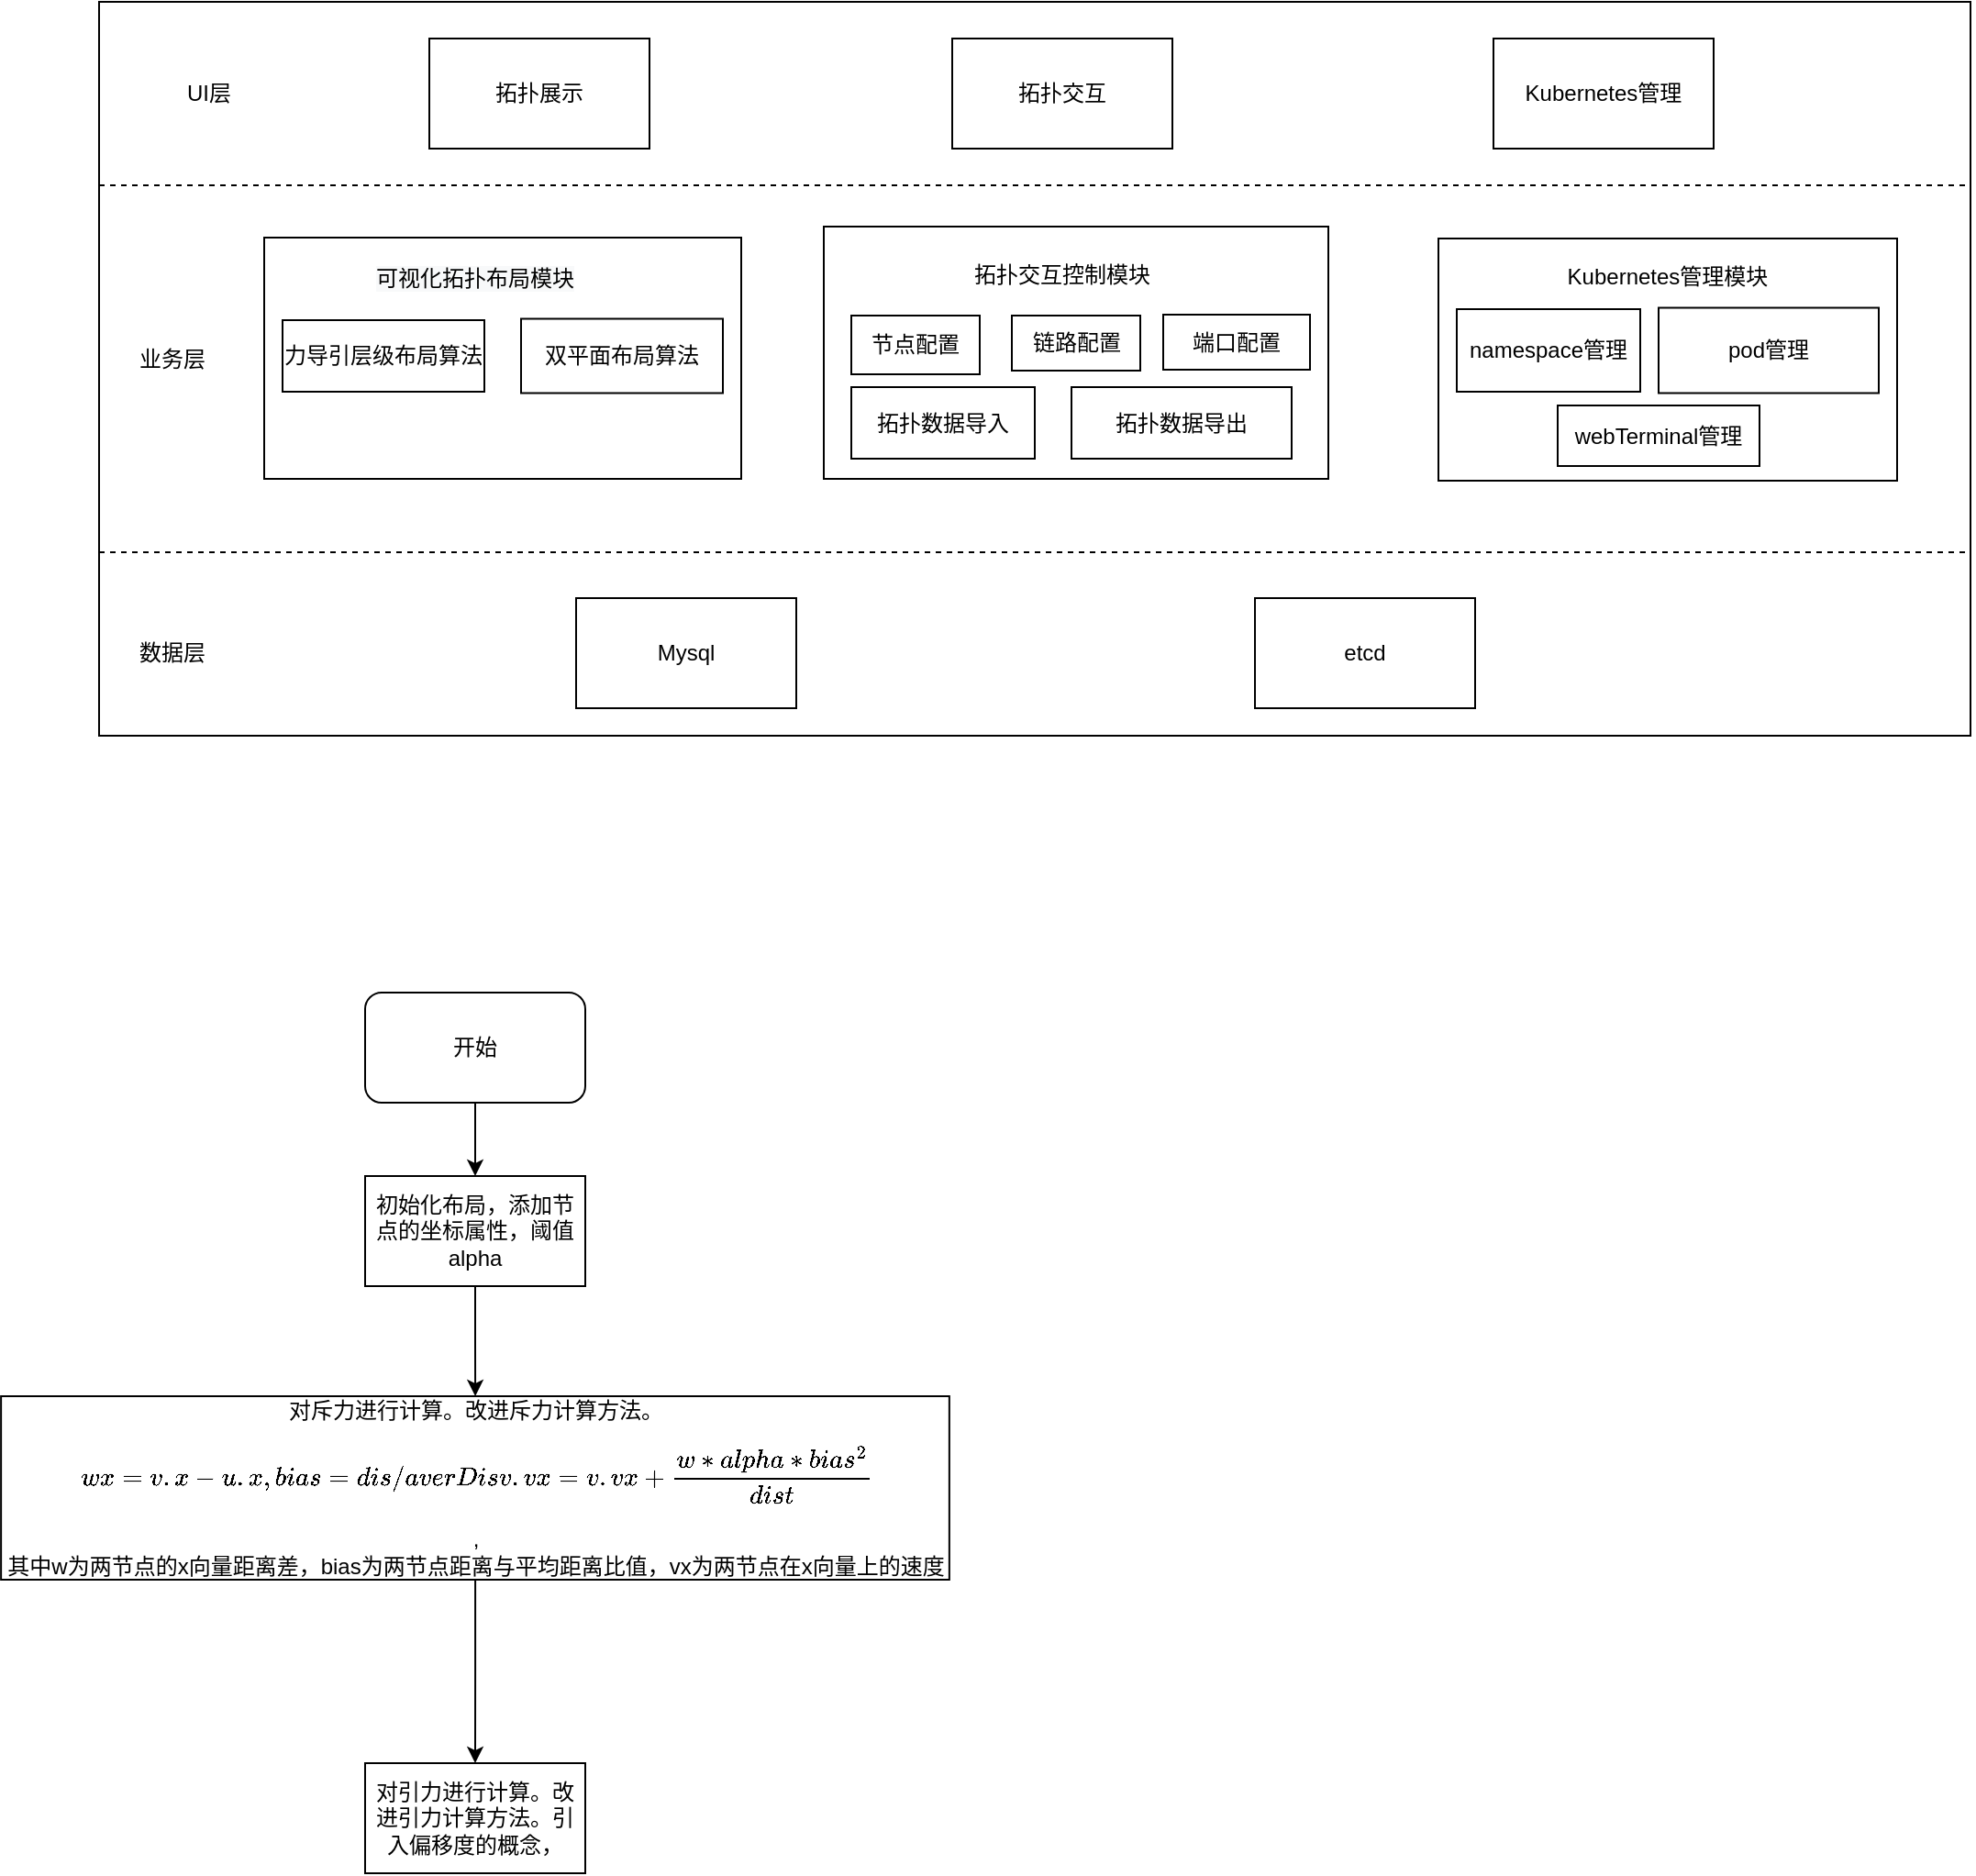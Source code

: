 <mxfile version="20.5.1" type="github">
  <diagram id="r3sxDyT0fpC5JQOG2hrh" name="第 1 页">
    <mxGraphModel dx="1185" dy="628" grid="1" gridSize="10" guides="1" tooltips="1" connect="1" arrows="1" fold="1" page="1" pageScale="1" pageWidth="3000" pageHeight="3000" math="1" shadow="0">
      <root>
        <mxCell id="0" />
        <mxCell id="1" parent="0" />
        <mxCell id="dBfdr0uVigZmpY6Dn77D-5" value="" style="rounded=0;whiteSpace=wrap;html=1;" vertex="1" parent="1">
          <mxGeometry x="270" y="220" width="1020" height="400" as="geometry" />
        </mxCell>
        <mxCell id="dBfdr0uVigZmpY6Dn77D-6" value="" style="endArrow=none;dashed=1;html=1;rounded=0;exitX=0;exitY=0.25;exitDx=0;exitDy=0;entryX=1;entryY=0.25;entryDx=0;entryDy=0;" edge="1" parent="1" source="dBfdr0uVigZmpY6Dn77D-5" target="dBfdr0uVigZmpY6Dn77D-5">
          <mxGeometry width="50" height="50" relative="1" as="geometry">
            <mxPoint x="250" y="300" as="sourcePoint" />
            <mxPoint x="1280" y="280" as="targetPoint" />
          </mxGeometry>
        </mxCell>
        <mxCell id="dBfdr0uVigZmpY6Dn77D-7" value="UI层&lt;br&gt;" style="text;html=1;strokeColor=none;fillColor=none;align=center;verticalAlign=middle;whiteSpace=wrap;rounded=0;" vertex="1" parent="1">
          <mxGeometry x="300" y="255" width="60" height="30" as="geometry" />
        </mxCell>
        <mxCell id="dBfdr0uVigZmpY6Dn77D-8" value="拓扑展示" style="rounded=0;whiteSpace=wrap;html=1;" vertex="1" parent="1">
          <mxGeometry x="450" y="240" width="120" height="60" as="geometry" />
        </mxCell>
        <mxCell id="dBfdr0uVigZmpY6Dn77D-9" value="拓扑交互" style="rounded=0;whiteSpace=wrap;html=1;" vertex="1" parent="1">
          <mxGeometry x="735" y="240" width="120" height="60" as="geometry" />
        </mxCell>
        <mxCell id="dBfdr0uVigZmpY6Dn77D-10" value="Kubernetes管理" style="rounded=0;whiteSpace=wrap;html=1;" vertex="1" parent="1">
          <mxGeometry x="1030" y="240" width="120" height="60" as="geometry" />
        </mxCell>
        <mxCell id="dBfdr0uVigZmpY6Dn77D-11" value="" style="endArrow=none;dashed=1;html=1;rounded=0;exitX=0;exitY=0.25;exitDx=0;exitDy=0;entryX=1;entryY=0.25;entryDx=0;entryDy=0;" edge="1" parent="1">
          <mxGeometry width="50" height="50" relative="1" as="geometry">
            <mxPoint x="270" y="520" as="sourcePoint" />
            <mxPoint x="1290" y="520" as="targetPoint" />
          </mxGeometry>
        </mxCell>
        <mxCell id="dBfdr0uVigZmpY6Dn77D-12" value="业务层" style="text;html=1;strokeColor=none;fillColor=none;align=center;verticalAlign=middle;whiteSpace=wrap;rounded=0;" vertex="1" parent="1">
          <mxGeometry x="280" y="400" width="60" height="30" as="geometry" />
        </mxCell>
        <mxCell id="dBfdr0uVigZmpY6Dn77D-13" value="" style="rounded=0;whiteSpace=wrap;html=1;" vertex="1" parent="1">
          <mxGeometry x="360" y="348.5" width="260" height="131.5" as="geometry" />
        </mxCell>
        <mxCell id="dBfdr0uVigZmpY6Dn77D-15" value="&lt;br&gt;&lt;span style=&quot;color: rgb(0, 0, 0); font-family: Helvetica; font-size: 12px; font-style: normal; font-variant-ligatures: normal; font-variant-caps: normal; font-weight: 400; letter-spacing: normal; orphans: 2; text-align: center; text-indent: 0px; text-transform: none; widows: 2; word-spacing: 0px; -webkit-text-stroke-width: 0px; background-color: rgb(248, 249, 250); text-decoration-thickness: initial; text-decoration-style: initial; text-decoration-color: initial; float: none; display: inline !important;&quot;&gt;可视化拓扑布局模块&lt;/span&gt;&lt;br&gt;" style="text;html=1;strokeColor=none;fillColor=none;align=center;verticalAlign=middle;whiteSpace=wrap;rounded=0;" vertex="1" parent="1">
          <mxGeometry x="420" y="357.5" width="110" height="10" as="geometry" />
        </mxCell>
        <mxCell id="dBfdr0uVigZmpY6Dn77D-16" value="力导引层级布局算法" style="rounded=0;whiteSpace=wrap;html=1;" vertex="1" parent="1">
          <mxGeometry x="370" y="393.5" width="110" height="39" as="geometry" />
        </mxCell>
        <mxCell id="dBfdr0uVigZmpY6Dn77D-17" value="双平面布局算法" style="rounded=0;whiteSpace=wrap;html=1;" vertex="1" parent="1">
          <mxGeometry x="500" y="392.75" width="110" height="40.5" as="geometry" />
        </mxCell>
        <mxCell id="dBfdr0uVigZmpY6Dn77D-20" value="" style="rounded=0;whiteSpace=wrap;html=1;" vertex="1" parent="1">
          <mxGeometry x="665" y="342.5" width="275" height="137.5" as="geometry" />
        </mxCell>
        <mxCell id="dBfdr0uVigZmpY6Dn77D-21" value="拓扑交互控制模块" style="text;html=1;strokeColor=none;fillColor=none;align=center;verticalAlign=middle;whiteSpace=wrap;rounded=0;" vertex="1" parent="1">
          <mxGeometry x="740" y="357.5" width="110" height="22" as="geometry" />
        </mxCell>
        <mxCell id="dBfdr0uVigZmpY6Dn77D-22" value="节点配置" style="rounded=0;whiteSpace=wrap;html=1;" vertex="1" parent="1">
          <mxGeometry x="680" y="391" width="70" height="32" as="geometry" />
        </mxCell>
        <mxCell id="dBfdr0uVigZmpY6Dn77D-23" value="链路配置" style="rounded=0;whiteSpace=wrap;html=1;" vertex="1" parent="1">
          <mxGeometry x="767.5" y="391" width="70" height="30" as="geometry" />
        </mxCell>
        <mxCell id="dBfdr0uVigZmpY6Dn77D-24" value="端口配置" style="rounded=0;whiteSpace=wrap;html=1;" vertex="1" parent="1">
          <mxGeometry x="850" y="390.5" width="80" height="30" as="geometry" />
        </mxCell>
        <mxCell id="dBfdr0uVigZmpY6Dn77D-26" value="拓扑数据导入" style="rounded=0;whiteSpace=wrap;html=1;" vertex="1" parent="1">
          <mxGeometry x="680" y="430" width="100" height="39" as="geometry" />
        </mxCell>
        <mxCell id="dBfdr0uVigZmpY6Dn77D-27" value="拓扑数据导出" style="rounded=0;whiteSpace=wrap;html=1;" vertex="1" parent="1">
          <mxGeometry x="800" y="430" width="120" height="39" as="geometry" />
        </mxCell>
        <mxCell id="dBfdr0uVigZmpY6Dn77D-28" value="" style="rounded=0;whiteSpace=wrap;html=1;" vertex="1" parent="1">
          <mxGeometry x="1000" y="349" width="250" height="132" as="geometry" />
        </mxCell>
        <mxCell id="dBfdr0uVigZmpY6Dn77D-29" value="namespace管理" style="rounded=0;whiteSpace=wrap;html=1;" vertex="1" parent="1">
          <mxGeometry x="1010" y="387.5" width="100" height="45" as="geometry" />
        </mxCell>
        <mxCell id="dBfdr0uVigZmpY6Dn77D-30" value="Kubernetes管理模块" style="text;html=1;strokeColor=none;fillColor=none;align=center;verticalAlign=middle;whiteSpace=wrap;rounded=0;" vertex="1" parent="1">
          <mxGeometry x="1065" y="360.5" width="120" height="19" as="geometry" />
        </mxCell>
        <mxCell id="dBfdr0uVigZmpY6Dn77D-32" value="pod管理" style="rounded=0;whiteSpace=wrap;html=1;" vertex="1" parent="1">
          <mxGeometry x="1120" y="386.75" width="120" height="46.5" as="geometry" />
        </mxCell>
        <mxCell id="dBfdr0uVigZmpY6Dn77D-33" value="数据层" style="text;html=1;strokeColor=none;fillColor=none;align=center;verticalAlign=middle;whiteSpace=wrap;rounded=0;" vertex="1" parent="1">
          <mxGeometry x="280" y="560" width="60" height="30" as="geometry" />
        </mxCell>
        <mxCell id="dBfdr0uVigZmpY6Dn77D-34" value="Mysql" style="rounded=0;whiteSpace=wrap;html=1;" vertex="1" parent="1">
          <mxGeometry x="530" y="545" width="120" height="60" as="geometry" />
        </mxCell>
        <mxCell id="dBfdr0uVigZmpY6Dn77D-35" value="etcd" style="rounded=0;whiteSpace=wrap;html=1;" vertex="1" parent="1">
          <mxGeometry x="900" y="545" width="120" height="60" as="geometry" />
        </mxCell>
        <mxCell id="dBfdr0uVigZmpY6Dn77D-36" value="webTerminal管理" style="rounded=0;whiteSpace=wrap;html=1;" vertex="1" parent="1">
          <mxGeometry x="1065" y="440" width="110" height="33" as="geometry" />
        </mxCell>
        <mxCell id="dBfdr0uVigZmpY6Dn77D-47" value="" style="edgeStyle=orthogonalEdgeStyle;rounded=0;orthogonalLoop=1;jettySize=auto;html=1;" edge="1" parent="1" source="dBfdr0uVigZmpY6Dn77D-37" target="dBfdr0uVigZmpY6Dn77D-46">
          <mxGeometry relative="1" as="geometry" />
        </mxCell>
        <mxCell id="dBfdr0uVigZmpY6Dn77D-37" value="开始" style="rounded=1;whiteSpace=wrap;html=1;" vertex="1" parent="1">
          <mxGeometry x="415" y="760" width="120" height="60" as="geometry" />
        </mxCell>
        <mxCell id="dBfdr0uVigZmpY6Dn77D-49" value="" style="edgeStyle=orthogonalEdgeStyle;rounded=0;orthogonalLoop=1;jettySize=auto;html=1;" edge="1" parent="1" source="dBfdr0uVigZmpY6Dn77D-46" target="dBfdr0uVigZmpY6Dn77D-48">
          <mxGeometry relative="1" as="geometry" />
        </mxCell>
        <mxCell id="dBfdr0uVigZmpY6Dn77D-46" value="初始化布局，添加节点的坐标属性，阈值alpha" style="rounded=0;whiteSpace=wrap;html=1;" vertex="1" parent="1">
          <mxGeometry x="415" y="860" width="120" height="60" as="geometry" />
        </mxCell>
        <mxCell id="dBfdr0uVigZmpY6Dn77D-53" value="" style="edgeStyle=orthogonalEdgeStyle;rounded=0;orthogonalLoop=1;jettySize=auto;html=1;" edge="1" parent="1" source="dBfdr0uVigZmpY6Dn77D-48" target="dBfdr0uVigZmpY6Dn77D-52">
          <mxGeometry relative="1" as="geometry" />
        </mxCell>
        <mxCell id="dBfdr0uVigZmpY6Dn77D-48" value="对斥力进行计算。改进斥力计算方法。&lt;br&gt;$$wx = v.x-u.x,&lt;br&gt;bias = dis/averDis&lt;br&gt;&amp;nbsp;v.vx = v.vx + \frac{w*alpha*bias^2}{dist} $$,&lt;br&gt;其中w为两节点的x向量距离差，bias为两节点距离与平均距离比值，vx为两节点在x向量上的速度" style="whiteSpace=wrap;html=1;rounded=0;" vertex="1" parent="1">
          <mxGeometry x="216.56" y="980" width="516.87" height="100" as="geometry" />
        </mxCell>
        <mxCell id="dBfdr0uVigZmpY6Dn77D-52" value="对引力进行计算。改进引力计算方法。引入偏移度的概念，" style="whiteSpace=wrap;html=1;rounded=0;" vertex="1" parent="1">
          <mxGeometry x="414.995" y="1180" width="120" height="60" as="geometry" />
        </mxCell>
      </root>
    </mxGraphModel>
  </diagram>
</mxfile>
